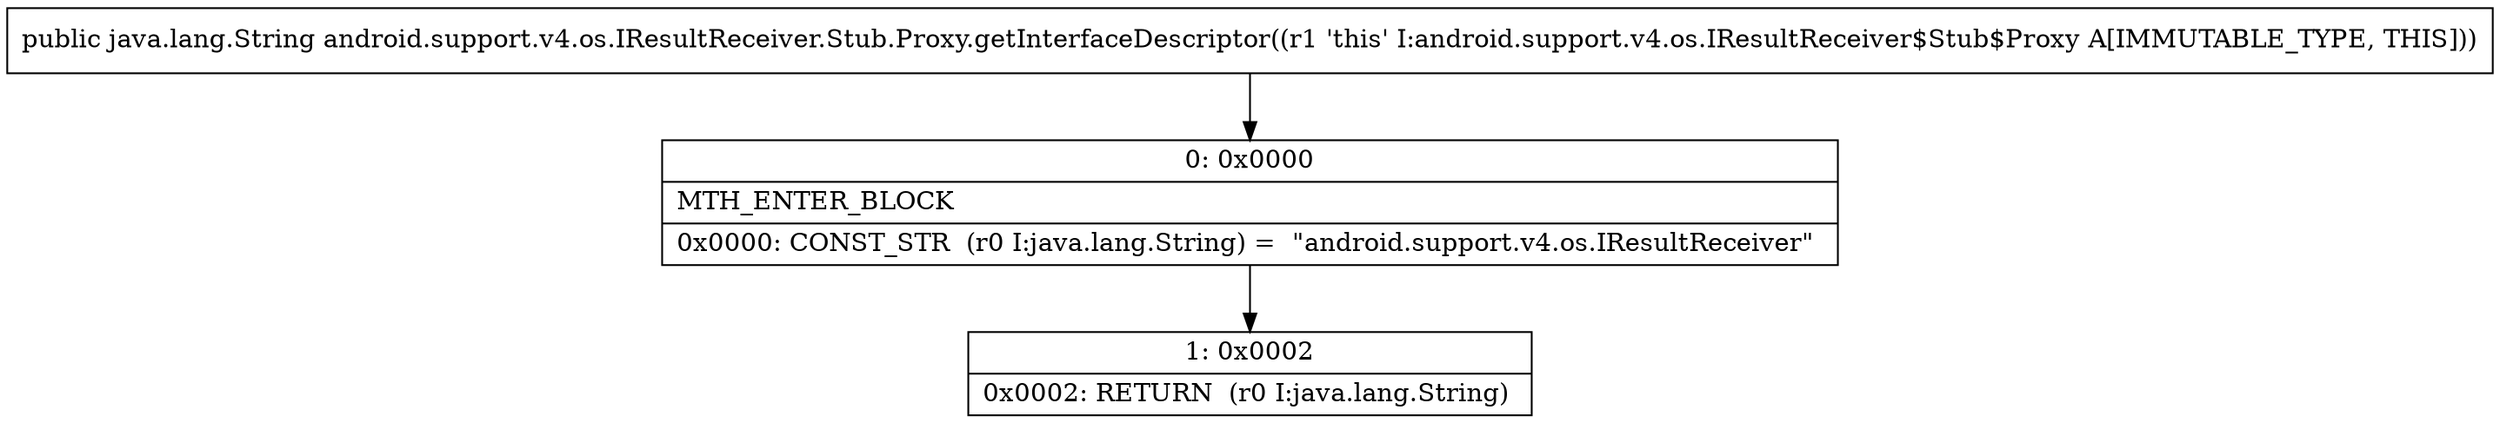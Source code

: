 digraph "CFG forandroid.support.v4.os.IResultReceiver.Stub.Proxy.getInterfaceDescriptor()Ljava\/lang\/String;" {
Node_0 [shape=record,label="{0\:\ 0x0000|MTH_ENTER_BLOCK\l|0x0000: CONST_STR  (r0 I:java.lang.String) =  \"android.support.v4.os.IResultReceiver\" \l}"];
Node_1 [shape=record,label="{1\:\ 0x0002|0x0002: RETURN  (r0 I:java.lang.String) \l}"];
MethodNode[shape=record,label="{public java.lang.String android.support.v4.os.IResultReceiver.Stub.Proxy.getInterfaceDescriptor((r1 'this' I:android.support.v4.os.IResultReceiver$Stub$Proxy A[IMMUTABLE_TYPE, THIS])) }"];
MethodNode -> Node_0;
Node_0 -> Node_1;
}

